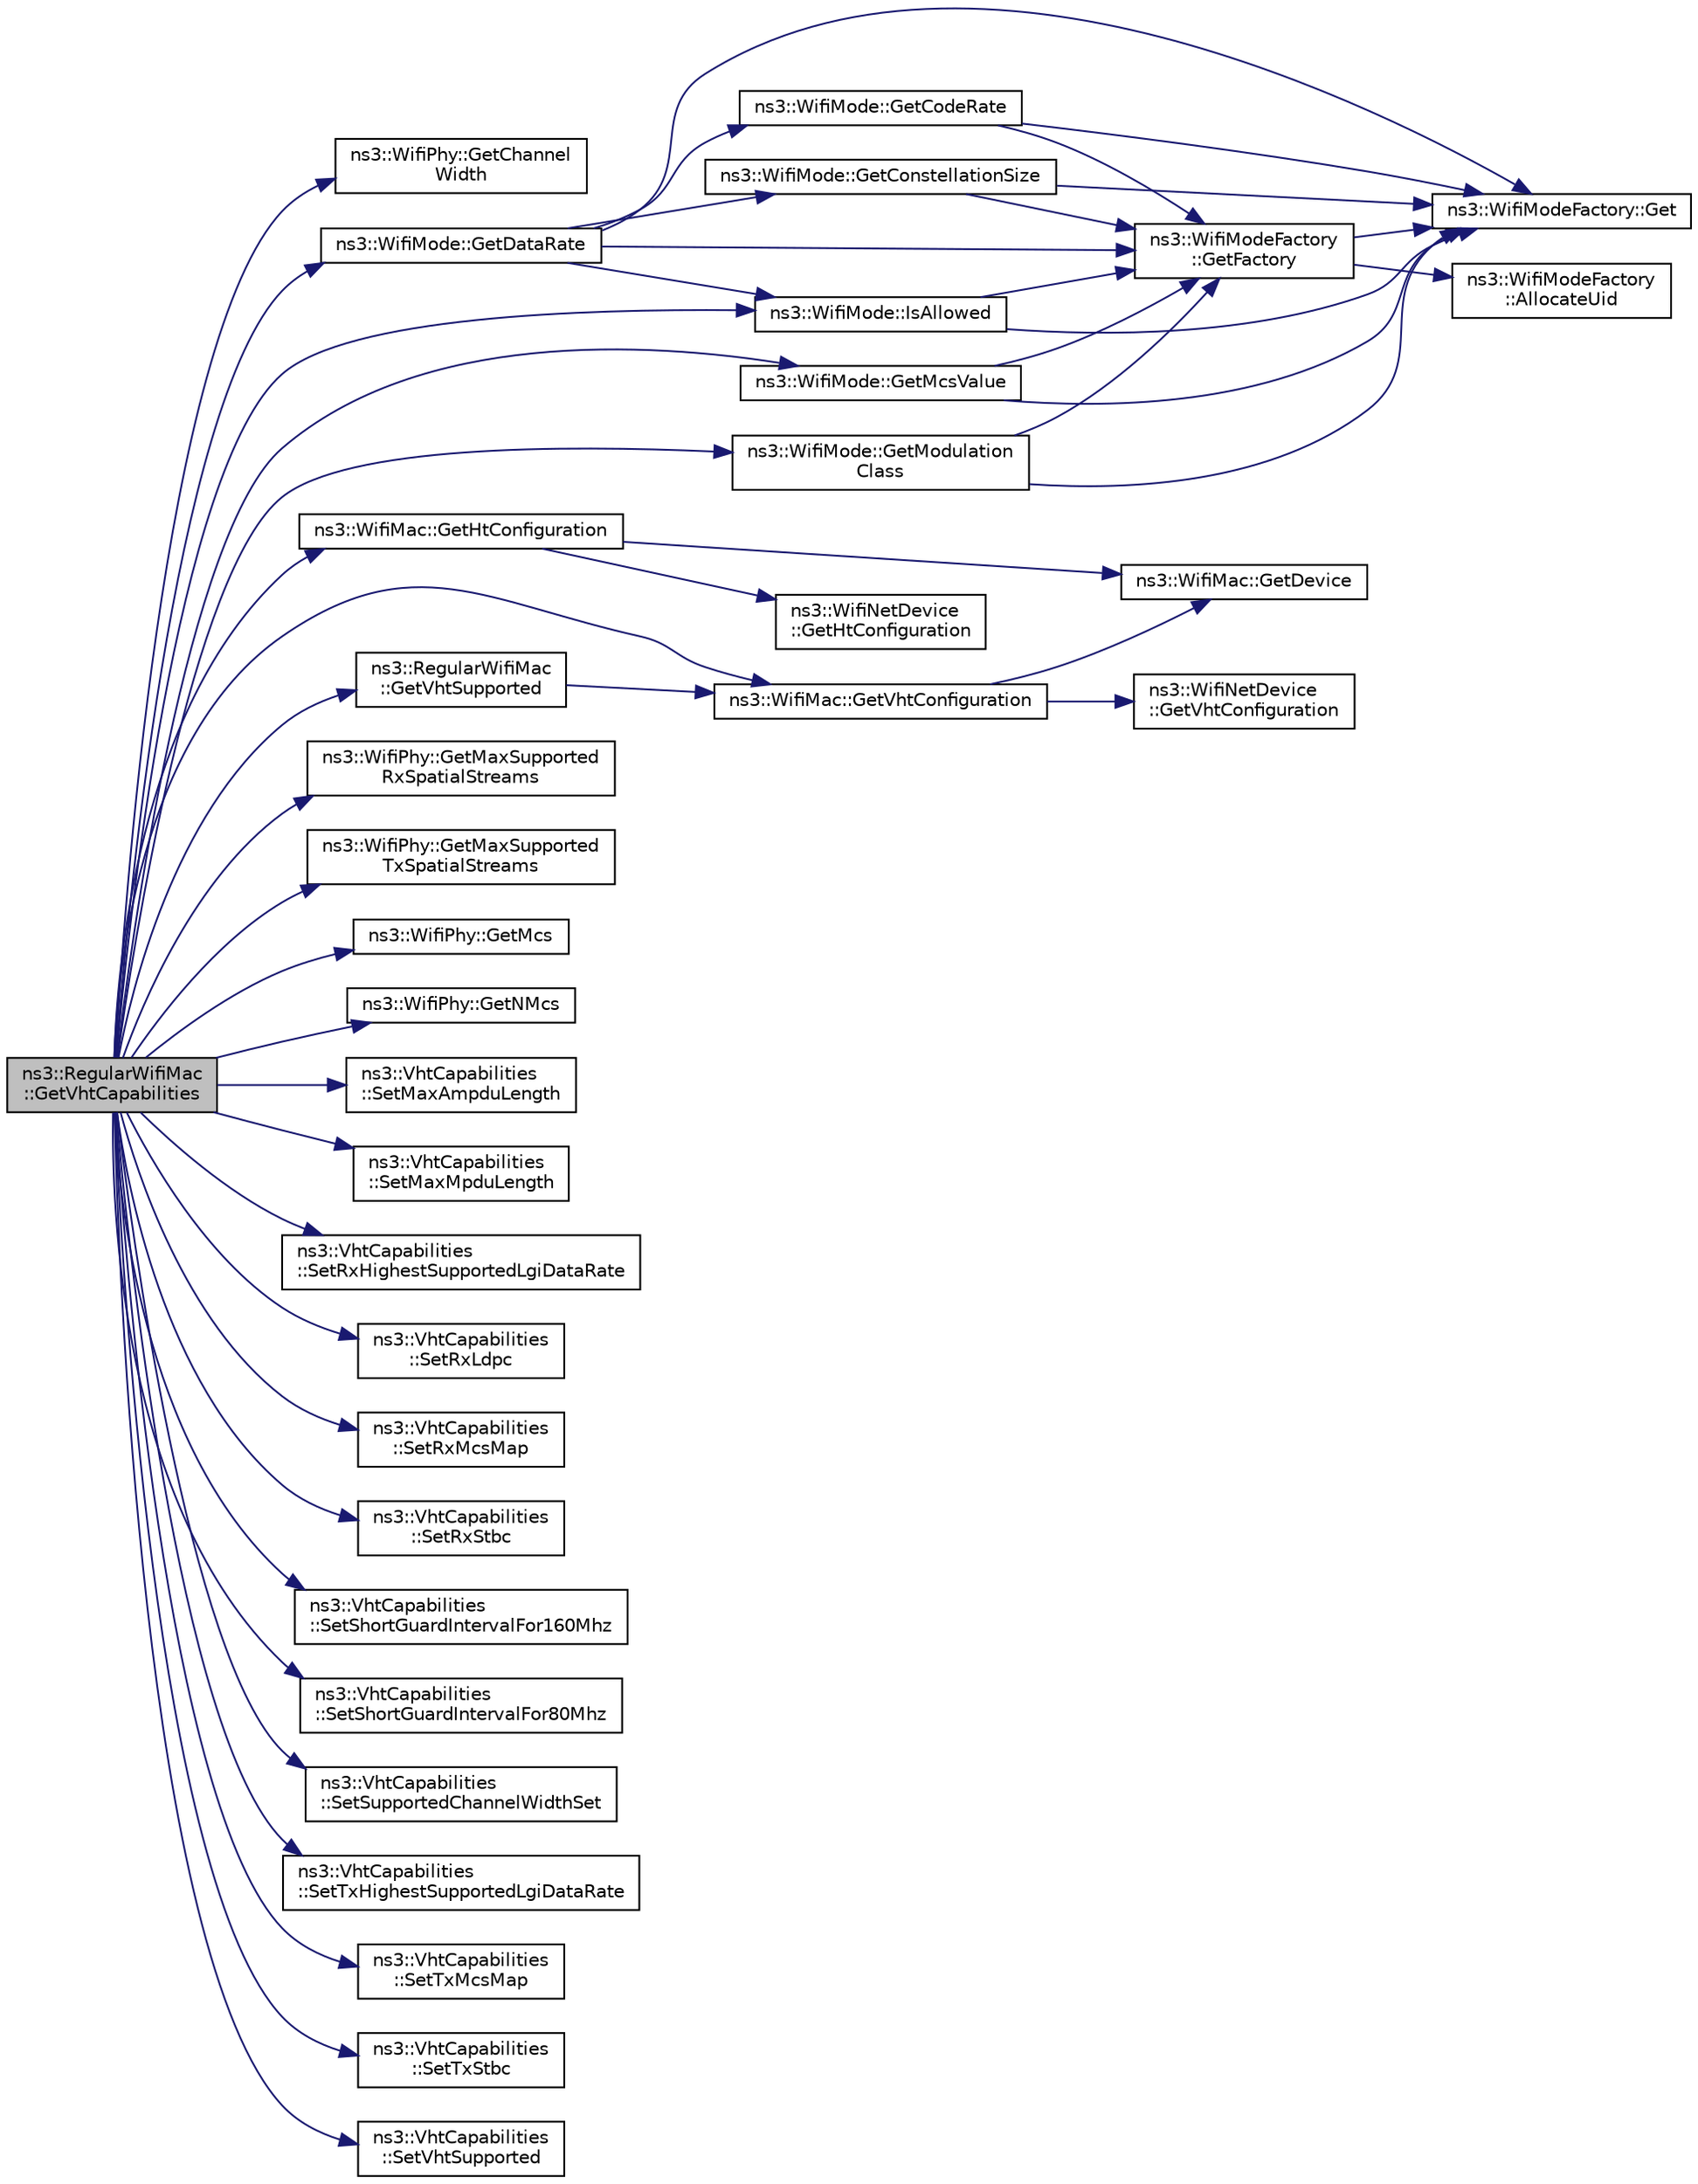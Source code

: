 digraph "ns3::RegularWifiMac::GetVhtCapabilities"
{
 // LATEX_PDF_SIZE
  edge [fontname="Helvetica",fontsize="10",labelfontname="Helvetica",labelfontsize="10"];
  node [fontname="Helvetica",fontsize="10",shape=record];
  rankdir="LR";
  Node1 [label="ns3::RegularWifiMac\l::GetVhtCapabilities",height=0.2,width=0.4,color="black", fillcolor="grey75", style="filled", fontcolor="black",tooltip="Return the VHT capabilities of the device."];
  Node1 -> Node2 [color="midnightblue",fontsize="10",style="solid",fontname="Helvetica"];
  Node2 [label="ns3::WifiPhy::GetChannel\lWidth",height=0.2,width=0.4,color="black", fillcolor="white", style="filled",URL="$classns3_1_1_wifi_phy.html#af55a96fc67e724abd99aeaeab826187f",tooltip=" "];
  Node1 -> Node3 [color="midnightblue",fontsize="10",style="solid",fontname="Helvetica"];
  Node3 [label="ns3::WifiMode::GetDataRate",height=0.2,width=0.4,color="black", fillcolor="white", style="filled",URL="$classns3_1_1_wifi_mode.html#ad90f36e733ceaf8c5771cfbda437e14f",tooltip=" "];
  Node3 -> Node4 [color="midnightblue",fontsize="10",style="solid",fontname="Helvetica"];
  Node4 [label="ns3::WifiModeFactory::Get",height=0.2,width=0.4,color="black", fillcolor="white", style="filled",URL="$classns3_1_1_wifi_mode_factory.html#a3086868810ff4347e31c63027726f544",tooltip="Return a WifiModeItem at the given UID index."];
  Node3 -> Node5 [color="midnightblue",fontsize="10",style="solid",fontname="Helvetica"];
  Node5 [label="ns3::WifiMode::GetCodeRate",height=0.2,width=0.4,color="black", fillcolor="white", style="filled",URL="$classns3_1_1_wifi_mode.html#abbbea987249a16c776803ba6e2ca9973",tooltip=" "];
  Node5 -> Node4 [color="midnightblue",fontsize="10",style="solid",fontname="Helvetica"];
  Node5 -> Node6 [color="midnightblue",fontsize="10",style="solid",fontname="Helvetica"];
  Node6 [label="ns3::WifiModeFactory\l::GetFactory",height=0.2,width=0.4,color="black", fillcolor="white", style="filled",URL="$classns3_1_1_wifi_mode_factory.html#a9c6f695d733355dee8d74bd1709868fc",tooltip="Return a WifiModeFactory."];
  Node6 -> Node7 [color="midnightblue",fontsize="10",style="solid",fontname="Helvetica"];
  Node7 [label="ns3::WifiModeFactory\l::AllocateUid",height=0.2,width=0.4,color="black", fillcolor="white", style="filled",URL="$classns3_1_1_wifi_mode_factory.html#a89a9c38617bd3f7be4a8919ce9675996",tooltip="Allocate a WifiModeItem from a given uniqueUid."];
  Node6 -> Node4 [color="midnightblue",fontsize="10",style="solid",fontname="Helvetica"];
  Node3 -> Node8 [color="midnightblue",fontsize="10",style="solid",fontname="Helvetica"];
  Node8 [label="ns3::WifiMode::GetConstellationSize",height=0.2,width=0.4,color="black", fillcolor="white", style="filled",URL="$classns3_1_1_wifi_mode.html#a1437871ae722c85d980a8af3ba522d39",tooltip=" "];
  Node8 -> Node4 [color="midnightblue",fontsize="10",style="solid",fontname="Helvetica"];
  Node8 -> Node6 [color="midnightblue",fontsize="10",style="solid",fontname="Helvetica"];
  Node3 -> Node6 [color="midnightblue",fontsize="10",style="solid",fontname="Helvetica"];
  Node3 -> Node9 [color="midnightblue",fontsize="10",style="solid",fontname="Helvetica"];
  Node9 [label="ns3::WifiMode::IsAllowed",height=0.2,width=0.4,color="black", fillcolor="white", style="filled",URL="$classns3_1_1_wifi_mode.html#ae92b3cca34abdd76211fe9fbf19a6c09",tooltip=" "];
  Node9 -> Node4 [color="midnightblue",fontsize="10",style="solid",fontname="Helvetica"];
  Node9 -> Node6 [color="midnightblue",fontsize="10",style="solid",fontname="Helvetica"];
  Node1 -> Node10 [color="midnightblue",fontsize="10",style="solid",fontname="Helvetica"];
  Node10 [label="ns3::WifiMac::GetHtConfiguration",height=0.2,width=0.4,color="black", fillcolor="white", style="filled",URL="$classns3_1_1_wifi_mac.html#a0206221199cff854a4a1433688c4be8b",tooltip=" "];
  Node10 -> Node11 [color="midnightblue",fontsize="10",style="solid",fontname="Helvetica"];
  Node11 [label="ns3::WifiMac::GetDevice",height=0.2,width=0.4,color="black", fillcolor="white", style="filled",URL="$classns3_1_1_wifi_mac.html#ad2f6868310980347c60bbfa08494dc4a",tooltip="Return the device this PHY is associated with."];
  Node10 -> Node12 [color="midnightblue",fontsize="10",style="solid",fontname="Helvetica"];
  Node12 [label="ns3::WifiNetDevice\l::GetHtConfiguration",height=0.2,width=0.4,color="black", fillcolor="white", style="filled",URL="$classns3_1_1_wifi_net_device.html#a20c98121e79afae35d03d9f5a3fa4ce8",tooltip=" "];
  Node1 -> Node13 [color="midnightblue",fontsize="10",style="solid",fontname="Helvetica"];
  Node13 [label="ns3::WifiPhy::GetMaxSupported\lRxSpatialStreams",height=0.2,width=0.4,color="black", fillcolor="white", style="filled",URL="$classns3_1_1_wifi_phy.html#a58a9d7c9dea69f223eb45ca4a5e0c49f",tooltip=" "];
  Node1 -> Node14 [color="midnightblue",fontsize="10",style="solid",fontname="Helvetica"];
  Node14 [label="ns3::WifiPhy::GetMaxSupported\lTxSpatialStreams",height=0.2,width=0.4,color="black", fillcolor="white", style="filled",URL="$classns3_1_1_wifi_phy.html#a70e3518202fa778f2a7c07be8e7c8d5f",tooltip=" "];
  Node1 -> Node15 [color="midnightblue",fontsize="10",style="solid",fontname="Helvetica"];
  Node15 [label="ns3::WifiPhy::GetMcs",height=0.2,width=0.4,color="black", fillcolor="white", style="filled",URL="$classns3_1_1_wifi_phy.html#ac5e4ea4c408896451a8ad77e77a88231",tooltip="The WifiPhy::GetMcs() method is used (e.g., by a WifiRemoteStationManager) to determine the set of tr..."];
  Node1 -> Node16 [color="midnightblue",fontsize="10",style="solid",fontname="Helvetica"];
  Node16 [label="ns3::WifiMode::GetMcsValue",height=0.2,width=0.4,color="black", fillcolor="white", style="filled",URL="$classns3_1_1_wifi_mode.html#a4ba00941b5dbc4903ffecc1a0c841c6c",tooltip=" "];
  Node16 -> Node4 [color="midnightblue",fontsize="10",style="solid",fontname="Helvetica"];
  Node16 -> Node6 [color="midnightblue",fontsize="10",style="solid",fontname="Helvetica"];
  Node1 -> Node17 [color="midnightblue",fontsize="10",style="solid",fontname="Helvetica"];
  Node17 [label="ns3::WifiMode::GetModulation\lClass",height=0.2,width=0.4,color="black", fillcolor="white", style="filled",URL="$classns3_1_1_wifi_mode.html#a67e1664cac501221b63a2be307184cc9",tooltip=" "];
  Node17 -> Node4 [color="midnightblue",fontsize="10",style="solid",fontname="Helvetica"];
  Node17 -> Node6 [color="midnightblue",fontsize="10",style="solid",fontname="Helvetica"];
  Node1 -> Node18 [color="midnightblue",fontsize="10",style="solid",fontname="Helvetica"];
  Node18 [label="ns3::WifiPhy::GetNMcs",height=0.2,width=0.4,color="black", fillcolor="white", style="filled",URL="$classns3_1_1_wifi_phy.html#a6564e0e1e90982b5bb78898449f093e7",tooltip="The WifiPhy::GetNMcs() method is used (e.g., by a WifiRemoteStationManager) to determine the set of t..."];
  Node1 -> Node19 [color="midnightblue",fontsize="10",style="solid",fontname="Helvetica"];
  Node19 [label="ns3::WifiMac::GetVhtConfiguration",height=0.2,width=0.4,color="black", fillcolor="white", style="filled",URL="$classns3_1_1_wifi_mac.html#ab220f19e23821910bad1f0eba03e1a8c",tooltip=" "];
  Node19 -> Node11 [color="midnightblue",fontsize="10",style="solid",fontname="Helvetica"];
  Node19 -> Node20 [color="midnightblue",fontsize="10",style="solid",fontname="Helvetica"];
  Node20 [label="ns3::WifiNetDevice\l::GetVhtConfiguration",height=0.2,width=0.4,color="black", fillcolor="white", style="filled",URL="$classns3_1_1_wifi_net_device.html#aab971061bafb69989fa3873cb1c36eca",tooltip=" "];
  Node1 -> Node21 [color="midnightblue",fontsize="10",style="solid",fontname="Helvetica"];
  Node21 [label="ns3::RegularWifiMac\l::GetVhtSupported",height=0.2,width=0.4,color="black", fillcolor="white", style="filled",URL="$classns3_1_1_regular_wifi_mac.html#aec05eb1ee6425e02651bab0cffc4b60a",tooltip="Return whether the device supports VHT."];
  Node21 -> Node19 [color="midnightblue",fontsize="10",style="solid",fontname="Helvetica"];
  Node1 -> Node9 [color="midnightblue",fontsize="10",style="solid",fontname="Helvetica"];
  Node1 -> Node22 [color="midnightblue",fontsize="10",style="solid",fontname="Helvetica"];
  Node22 [label="ns3::VhtCapabilities\l::SetMaxAmpduLength",height=0.2,width=0.4,color="black", fillcolor="white", style="filled",URL="$classns3_1_1_vht_capabilities.html#ad991d435b13d2119ea6b3c845e2517e9",tooltip="Set the maximum AMPDU length."];
  Node1 -> Node23 [color="midnightblue",fontsize="10",style="solid",fontname="Helvetica"];
  Node23 [label="ns3::VhtCapabilities\l::SetMaxMpduLength",height=0.2,width=0.4,color="black", fillcolor="white", style="filled",URL="$classns3_1_1_vht_capabilities.html#a0fe261b4360ab26244eb31f645b8ee65",tooltip="Set the maximum MPDU length."];
  Node1 -> Node24 [color="midnightblue",fontsize="10",style="solid",fontname="Helvetica"];
  Node24 [label="ns3::VhtCapabilities\l::SetRxHighestSupportedLgiDataRate",height=0.2,width=0.4,color="black", fillcolor="white", style="filled",URL="$classns3_1_1_vht_capabilities.html#a06b1299759c0a76e0a49174812f6ce21",tooltip="Set the receive highest supported LGI data rate."];
  Node1 -> Node25 [color="midnightblue",fontsize="10",style="solid",fontname="Helvetica"];
  Node25 [label="ns3::VhtCapabilities\l::SetRxLdpc",height=0.2,width=0.4,color="black", fillcolor="white", style="filled",URL="$classns3_1_1_vht_capabilities.html#a284f90719458927014ce75a782e91ef3",tooltip="Set the receive LDPC."];
  Node1 -> Node26 [color="midnightblue",fontsize="10",style="solid",fontname="Helvetica"];
  Node26 [label="ns3::VhtCapabilities\l::SetRxMcsMap",height=0.2,width=0.4,color="black", fillcolor="white", style="filled",URL="$classns3_1_1_vht_capabilities.html#aecde23bf93a3368f60801701c46dea0b",tooltip=" "];
  Node1 -> Node27 [color="midnightblue",fontsize="10",style="solid",fontname="Helvetica"];
  Node27 [label="ns3::VhtCapabilities\l::SetRxStbc",height=0.2,width=0.4,color="black", fillcolor="white", style="filled",URL="$classns3_1_1_vht_capabilities.html#af4c6a771c8aac939c07a2530d429169a",tooltip="Set the receive STBC."];
  Node1 -> Node28 [color="midnightblue",fontsize="10",style="solid",fontname="Helvetica"];
  Node28 [label="ns3::VhtCapabilities\l::SetShortGuardIntervalFor160Mhz",height=0.2,width=0.4,color="black", fillcolor="white", style="filled",URL="$classns3_1_1_vht_capabilities.html#acaeb2ff60b3f3cd6406890d4c83596f3",tooltip="Set the short guard interval 160 MHz."];
  Node1 -> Node29 [color="midnightblue",fontsize="10",style="solid",fontname="Helvetica"];
  Node29 [label="ns3::VhtCapabilities\l::SetShortGuardIntervalFor80Mhz",height=0.2,width=0.4,color="black", fillcolor="white", style="filled",URL="$classns3_1_1_vht_capabilities.html#a665a5422aaaa756f31588eddbb6881f4",tooltip="Set the short guard interval 80 MHz."];
  Node1 -> Node30 [color="midnightblue",fontsize="10",style="solid",fontname="Helvetica"];
  Node30 [label="ns3::VhtCapabilities\l::SetSupportedChannelWidthSet",height=0.2,width=0.4,color="black", fillcolor="white", style="filled",URL="$classns3_1_1_vht_capabilities.html#a0e83453c9389a17dfba485d0f1568f39",tooltip="Set the supported channel width set."];
  Node1 -> Node31 [color="midnightblue",fontsize="10",style="solid",fontname="Helvetica"];
  Node31 [label="ns3::VhtCapabilities\l::SetTxHighestSupportedLgiDataRate",height=0.2,width=0.4,color="black", fillcolor="white", style="filled",URL="$classns3_1_1_vht_capabilities.html#abba6286cda122b4299dcc9540cd1fed3",tooltip="Set the transmit highest supported LGI data rate."];
  Node1 -> Node32 [color="midnightblue",fontsize="10",style="solid",fontname="Helvetica"];
  Node32 [label="ns3::VhtCapabilities\l::SetTxMcsMap",height=0.2,width=0.4,color="black", fillcolor="white", style="filled",URL="$classns3_1_1_vht_capabilities.html#a4acad44449603f46a9a83e858e226fe2",tooltip=" "];
  Node1 -> Node33 [color="midnightblue",fontsize="10",style="solid",fontname="Helvetica"];
  Node33 [label="ns3::VhtCapabilities\l::SetTxStbc",height=0.2,width=0.4,color="black", fillcolor="white", style="filled",URL="$classns3_1_1_vht_capabilities.html#a40c1b9a1180a204b338864bb9d0cb13a",tooltip="Set the transmit STBC."];
  Node1 -> Node34 [color="midnightblue",fontsize="10",style="solid",fontname="Helvetica"];
  Node34 [label="ns3::VhtCapabilities\l::SetVhtSupported",height=0.2,width=0.4,color="black", fillcolor="white", style="filled",URL="$classns3_1_1_vht_capabilities.html#aff987f3aa87dc26f9a23aace87ebcff8",tooltip="Set the VHT supported field."];
}
